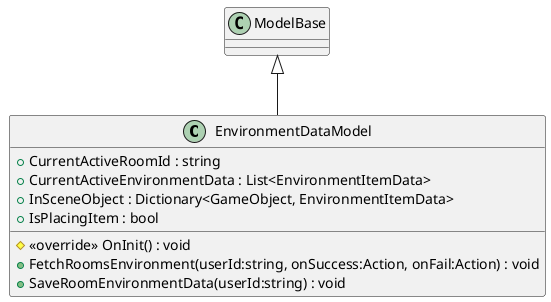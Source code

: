 @startuml
class EnvironmentDataModel {
    + CurrentActiveRoomId : string
    + CurrentActiveEnvironmentData : List<EnvironmentItemData>
    + InSceneObject : Dictionary<GameObject, EnvironmentItemData>
    + IsPlacingItem : bool
    # <<override>> OnInit() : void
    + FetchRoomsEnvironment(userId:string, onSuccess:Action, onFail:Action) : void
    + SaveRoomEnvironmentData(userId:string) : void
}
ModelBase <|-- EnvironmentDataModel
@enduml
